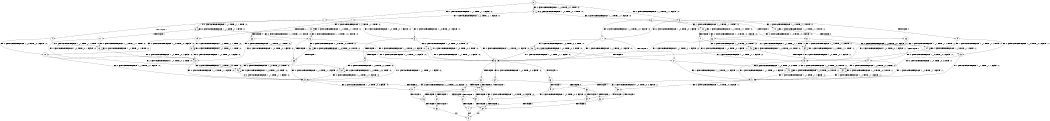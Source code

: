 digraph BCG {
size = "7, 10.5";
center = TRUE;
node [shape = circle];
0 [peripheries = 2];
0 -> 1 [label = "EX !1 !ATOMIC_EXCH_BRANCH (1, +1, TRUE, +1, 1, FALSE) !:0:"];
0 -> 2 [label = "EX !2 !ATOMIC_EXCH_BRANCH (1, +0, TRUE, +0, 1, TRUE) !:0:"];
0 -> 3 [label = "EX !0 !ATOMIC_EXCH_BRANCH (1, +1, TRUE, +1, 1, FALSE) !:0:"];
1 -> 4 [label = "TERMINATE !1"];
1 -> 5 [label = "EX !2 !ATOMIC_EXCH_BRANCH (1, +0, TRUE, +0, 1, FALSE) !:0:"];
1 -> 6 [label = "EX !0 !ATOMIC_EXCH_BRANCH (1, +1, TRUE, +1, 1, TRUE) !:0:"];
2 -> 7 [label = "EX !1 !ATOMIC_EXCH_BRANCH (1, +1, TRUE, +1, 1, FALSE) !:0:"];
2 -> 8 [label = "EX !0 !ATOMIC_EXCH_BRANCH (1, +1, TRUE, +1, 1, FALSE) !:0:"];
2 -> 2 [label = "EX !2 !ATOMIC_EXCH_BRANCH (1, +0, TRUE, +0, 1, TRUE) !:0:"];
3 -> 9 [label = "TERMINATE !0"];
3 -> 10 [label = "EX !1 !ATOMIC_EXCH_BRANCH (1, +1, TRUE, +1, 1, TRUE) !:0:"];
3 -> 11 [label = "EX !2 !ATOMIC_EXCH_BRANCH (1, +0, TRUE, +0, 1, FALSE) !:0:"];
4 -> 12 [label = "EX !2 !ATOMIC_EXCH_BRANCH (1, +0, TRUE, +0, 1, FALSE) !:0:"];
4 -> 13 [label = "EX !0 !ATOMIC_EXCH_BRANCH (1, +1, TRUE, +1, 1, TRUE) !:0:"];
5 -> 14 [label = "TERMINATE !1"];
5 -> 15 [label = "EX !0 !ATOMIC_EXCH_BRANCH (1, +1, TRUE, +1, 1, FALSE) !:0:"];
5 -> 16 [label = "EX !2 !ATOMIC_EXCH_BRANCH (1, +0, TRUE, +0, 2, TRUE) !:0:"];
6 -> 17 [label = "TERMINATE !1"];
6 -> 18 [label = "EX !2 !ATOMIC_EXCH_BRANCH (1, +0, TRUE, +0, 1, FALSE) !:0:"];
6 -> 6 [label = "EX !0 !ATOMIC_EXCH_BRANCH (1, +1, TRUE, +1, 1, TRUE) !:0:"];
7 -> 19 [label = "TERMINATE !1"];
7 -> 20 [label = "EX !0 !ATOMIC_EXCH_BRANCH (1, +1, TRUE, +1, 1, TRUE) !:0:"];
7 -> 5 [label = "EX !2 !ATOMIC_EXCH_BRANCH (1, +0, TRUE, +0, 1, FALSE) !:0:"];
8 -> 21 [label = "TERMINATE !0"];
8 -> 22 [label = "EX !1 !ATOMIC_EXCH_BRANCH (1, +1, TRUE, +1, 1, TRUE) !:0:"];
8 -> 11 [label = "EX !2 !ATOMIC_EXCH_BRANCH (1, +0, TRUE, +0, 1, FALSE) !:0:"];
9 -> 23 [label = "EX !2 !ATOMIC_EXCH_BRANCH (1, +0, TRUE, +0, 1, FALSE) !:1:"];
9 -> 24 [label = "EX !1 !ATOMIC_EXCH_BRANCH (1, +1, TRUE, +1, 1, TRUE) !:1:"];
10 -> 25 [label = "TERMINATE !0"];
10 -> 26 [label = "EX !2 !ATOMIC_EXCH_BRANCH (1, +0, TRUE, +0, 1, FALSE) !:0:"];
10 -> 10 [label = "EX !1 !ATOMIC_EXCH_BRANCH (1, +1, TRUE, +1, 1, TRUE) !:0:"];
11 -> 27 [label = "TERMINATE !0"];
11 -> 15 [label = "EX !1 !ATOMIC_EXCH_BRANCH (1, +1, TRUE, +1, 1, FALSE) !:0:"];
11 -> 28 [label = "EX !2 !ATOMIC_EXCH_BRANCH (1, +0, TRUE, +0, 2, TRUE) !:0:"];
12 -> 29 [label = "EX !0 !ATOMIC_EXCH_BRANCH (1, +1, TRUE, +1, 1, FALSE) !:0:"];
12 -> 30 [label = "EX !2 !ATOMIC_EXCH_BRANCH (1, +0, TRUE, +0, 2, TRUE) !:0:"];
13 -> 31 [label = "EX !2 !ATOMIC_EXCH_BRANCH (1, +0, TRUE, +0, 1, FALSE) !:0:"];
13 -> 13 [label = "EX !0 !ATOMIC_EXCH_BRANCH (1, +1, TRUE, +1, 1, TRUE) !:0:"];
14 -> 29 [label = "EX !0 !ATOMIC_EXCH_BRANCH (1, +1, TRUE, +1, 1, FALSE) !:0:"];
14 -> 30 [label = "EX !2 !ATOMIC_EXCH_BRANCH (1, +0, TRUE, +0, 2, TRUE) !:0:"];
15 -> 32 [label = "TERMINATE !1"];
15 -> 33 [label = "TERMINATE !0"];
15 -> 34 [label = "EX !2 !ATOMIC_EXCH_BRANCH (1, +0, TRUE, +0, 2, FALSE) !:0:"];
16 -> 14 [label = "TERMINATE !1"];
16 -> 15 [label = "EX !0 !ATOMIC_EXCH_BRANCH (1, +1, TRUE, +1, 1, FALSE) !:0:"];
16 -> 16 [label = "EX !2 !ATOMIC_EXCH_BRANCH (1, +0, TRUE, +0, 2, TRUE) !:0:"];
17 -> 31 [label = "EX !2 !ATOMIC_EXCH_BRANCH (1, +0, TRUE, +0, 1, FALSE) !:0:"];
17 -> 13 [label = "EX !0 !ATOMIC_EXCH_BRANCH (1, +1, TRUE, +1, 1, TRUE) !:0:"];
18 -> 35 [label = "TERMINATE !1"];
18 -> 36 [label = "EX !2 !ATOMIC_EXCH_BRANCH (1, +0, TRUE, +0, 2, TRUE) !:0:"];
18 -> 15 [label = "EX !0 !ATOMIC_EXCH_BRANCH (1, +1, TRUE, +1, 1, FALSE) !:0:"];
19 -> 37 [label = "EX !0 !ATOMIC_EXCH_BRANCH (1, +1, TRUE, +1, 1, TRUE) !:0:"];
19 -> 12 [label = "EX !2 !ATOMIC_EXCH_BRANCH (1, +0, TRUE, +0, 1, FALSE) !:0:"];
20 -> 38 [label = "TERMINATE !1"];
20 -> 18 [label = "EX !2 !ATOMIC_EXCH_BRANCH (1, +0, TRUE, +0, 1, FALSE) !:0:"];
20 -> 20 [label = "EX !0 !ATOMIC_EXCH_BRANCH (1, +1, TRUE, +1, 1, TRUE) !:0:"];
21 -> 39 [label = "EX !1 !ATOMIC_EXCH_BRANCH (1, +1, TRUE, +1, 1, TRUE) !:1:"];
21 -> 23 [label = "EX !2 !ATOMIC_EXCH_BRANCH (1, +0, TRUE, +0, 1, FALSE) !:1:"];
22 -> 40 [label = "TERMINATE !0"];
22 -> 26 [label = "EX !2 !ATOMIC_EXCH_BRANCH (1, +0, TRUE, +0, 1, FALSE) !:0:"];
22 -> 22 [label = "EX !1 !ATOMIC_EXCH_BRANCH (1, +1, TRUE, +1, 1, TRUE) !:0:"];
23 -> 41 [label = "EX !1 !ATOMIC_EXCH_BRANCH (1, +1, TRUE, +1, 1, FALSE) !:1:"];
23 -> 42 [label = "EX !2 !ATOMIC_EXCH_BRANCH (1, +0, TRUE, +0, 2, TRUE) !:1:"];
24 -> 43 [label = "EX !2 !ATOMIC_EXCH_BRANCH (1, +0, TRUE, +0, 1, FALSE) !:1:"];
24 -> 24 [label = "EX !1 !ATOMIC_EXCH_BRANCH (1, +1, TRUE, +1, 1, TRUE) !:1:"];
25 -> 43 [label = "EX !2 !ATOMIC_EXCH_BRANCH (1, +0, TRUE, +0, 1, FALSE) !:1:"];
25 -> 24 [label = "EX !1 !ATOMIC_EXCH_BRANCH (1, +1, TRUE, +1, 1, TRUE) !:1:"];
26 -> 44 [label = "TERMINATE !0"];
26 -> 45 [label = "EX !2 !ATOMIC_EXCH_BRANCH (1, +0, TRUE, +0, 2, TRUE) !:0:"];
26 -> 15 [label = "EX !1 !ATOMIC_EXCH_BRANCH (1, +1, TRUE, +1, 1, FALSE) !:0:"];
27 -> 41 [label = "EX !1 !ATOMIC_EXCH_BRANCH (1, +1, TRUE, +1, 1, FALSE) !:1:"];
27 -> 42 [label = "EX !2 !ATOMIC_EXCH_BRANCH (1, +0, TRUE, +0, 2, TRUE) !:1:"];
28 -> 27 [label = "TERMINATE !0"];
28 -> 15 [label = "EX !1 !ATOMIC_EXCH_BRANCH (1, +1, TRUE, +1, 1, FALSE) !:0:"];
28 -> 28 [label = "EX !2 !ATOMIC_EXCH_BRANCH (1, +0, TRUE, +0, 2, TRUE) !:0:"];
29 -> 46 [label = "TERMINATE !0"];
29 -> 47 [label = "EX !2 !ATOMIC_EXCH_BRANCH (1, +0, TRUE, +0, 2, FALSE) !:0:"];
30 -> 29 [label = "EX !0 !ATOMIC_EXCH_BRANCH (1, +1, TRUE, +1, 1, FALSE) !:0:"];
30 -> 30 [label = "EX !2 !ATOMIC_EXCH_BRANCH (1, +0, TRUE, +0, 2, TRUE) !:0:"];
31 -> 48 [label = "EX !2 !ATOMIC_EXCH_BRANCH (1, +0, TRUE, +0, 2, TRUE) !:0:"];
31 -> 29 [label = "EX !0 !ATOMIC_EXCH_BRANCH (1, +1, TRUE, +1, 1, FALSE) !:0:"];
32 -> 46 [label = "TERMINATE !0"];
32 -> 47 [label = "EX !2 !ATOMIC_EXCH_BRANCH (1, +0, TRUE, +0, 2, FALSE) !:0:"];
33 -> 49 [label = "TERMINATE !1"];
33 -> 50 [label = "EX !2 !ATOMIC_EXCH_BRANCH (1, +0, TRUE, +0, 2, FALSE) !:1:"];
34 -> 51 [label = "TERMINATE !1"];
34 -> 52 [label = "TERMINATE !2"];
34 -> 53 [label = "TERMINATE !0"];
35 -> 48 [label = "EX !2 !ATOMIC_EXCH_BRANCH (1, +0, TRUE, +0, 2, TRUE) !:0:"];
35 -> 29 [label = "EX !0 !ATOMIC_EXCH_BRANCH (1, +1, TRUE, +1, 1, FALSE) !:0:"];
36 -> 35 [label = "TERMINATE !1"];
36 -> 36 [label = "EX !2 !ATOMIC_EXCH_BRANCH (1, +0, TRUE, +0, 2, TRUE) !:0:"];
36 -> 15 [label = "EX !0 !ATOMIC_EXCH_BRANCH (1, +1, TRUE, +1, 1, FALSE) !:0:"];
37 -> 31 [label = "EX !2 !ATOMIC_EXCH_BRANCH (1, +0, TRUE, +0, 1, FALSE) !:0:"];
37 -> 37 [label = "EX !0 !ATOMIC_EXCH_BRANCH (1, +1, TRUE, +1, 1, TRUE) !:0:"];
38 -> 31 [label = "EX !2 !ATOMIC_EXCH_BRANCH (1, +0, TRUE, +0, 1, FALSE) !:0:"];
38 -> 37 [label = "EX !0 !ATOMIC_EXCH_BRANCH (1, +1, TRUE, +1, 1, TRUE) !:0:"];
39 -> 43 [label = "EX !2 !ATOMIC_EXCH_BRANCH (1, +0, TRUE, +0, 1, FALSE) !:1:"];
39 -> 39 [label = "EX !1 !ATOMIC_EXCH_BRANCH (1, +1, TRUE, +1, 1, TRUE) !:1:"];
40 -> 43 [label = "EX !2 !ATOMIC_EXCH_BRANCH (1, +0, TRUE, +0, 1, FALSE) !:1:"];
40 -> 39 [label = "EX !1 !ATOMIC_EXCH_BRANCH (1, +1, TRUE, +1, 1, TRUE) !:1:"];
41 -> 49 [label = "TERMINATE !1"];
41 -> 50 [label = "EX !2 !ATOMIC_EXCH_BRANCH (1, +0, TRUE, +0, 2, FALSE) !:1:"];
42 -> 41 [label = "EX !1 !ATOMIC_EXCH_BRANCH (1, +1, TRUE, +1, 1, FALSE) !:1:"];
42 -> 42 [label = "EX !2 !ATOMIC_EXCH_BRANCH (1, +0, TRUE, +0, 2, TRUE) !:1:"];
43 -> 54 [label = "EX !2 !ATOMIC_EXCH_BRANCH (1, +0, TRUE, +0, 2, TRUE) !:1:"];
43 -> 41 [label = "EX !1 !ATOMIC_EXCH_BRANCH (1, +1, TRUE, +1, 1, FALSE) !:1:"];
44 -> 54 [label = "EX !2 !ATOMIC_EXCH_BRANCH (1, +0, TRUE, +0, 2, TRUE) !:1:"];
44 -> 41 [label = "EX !1 !ATOMIC_EXCH_BRANCH (1, +1, TRUE, +1, 1, FALSE) !:1:"];
45 -> 44 [label = "TERMINATE !0"];
45 -> 45 [label = "EX !2 !ATOMIC_EXCH_BRANCH (1, +0, TRUE, +0, 2, TRUE) !:0:"];
45 -> 15 [label = "EX !1 !ATOMIC_EXCH_BRANCH (1, +1, TRUE, +1, 1, FALSE) !:0:"];
46 -> 55 [label = "EX !2 !ATOMIC_EXCH_BRANCH (1, +0, TRUE, +0, 2, FALSE) !:2:"];
47 -> 56 [label = "TERMINATE !2"];
47 -> 57 [label = "TERMINATE !0"];
48 -> 48 [label = "EX !2 !ATOMIC_EXCH_BRANCH (1, +0, TRUE, +0, 2, TRUE) !:0:"];
48 -> 29 [label = "EX !0 !ATOMIC_EXCH_BRANCH (1, +1, TRUE, +1, 1, FALSE) !:0:"];
49 -> 55 [label = "EX !2 !ATOMIC_EXCH_BRANCH (1, +0, TRUE, +0, 2, FALSE) !:2:"];
50 -> 58 [label = "TERMINATE !1"];
50 -> 59 [label = "TERMINATE !2"];
51 -> 56 [label = "TERMINATE !2"];
51 -> 57 [label = "TERMINATE !0"];
52 -> 60 [label = "TERMINATE !1"];
52 -> 61 [label = "TERMINATE !0"];
53 -> 58 [label = "TERMINATE !1"];
53 -> 59 [label = "TERMINATE !2"];
54 -> 54 [label = "EX !2 !ATOMIC_EXCH_BRANCH (1, +0, TRUE, +0, 2, TRUE) !:1:"];
54 -> 41 [label = "EX !1 !ATOMIC_EXCH_BRANCH (1, +1, TRUE, +1, 1, FALSE) !:1:"];
55 -> 62 [label = "TERMINATE !2"];
56 -> 63 [label = "TERMINATE !0"];
57 -> 62 [label = "TERMINATE !2"];
58 -> 62 [label = "TERMINATE !2"];
59 -> 64 [label = "TERMINATE !1"];
60 -> 63 [label = "TERMINATE !0"];
61 -> 64 [label = "TERMINATE !1"];
62 -> 65 [label = "exit"];
63 -> 65 [label = "exit"];
64 -> 65 [label = "exit"];
}
